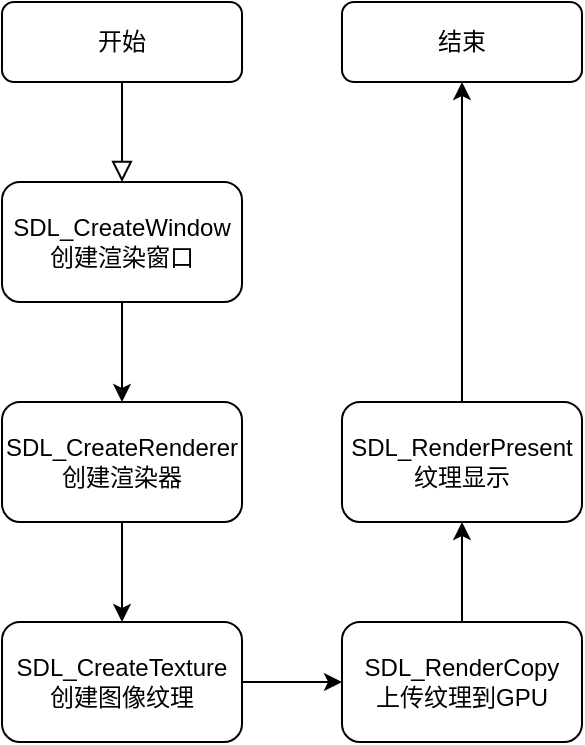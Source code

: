 <mxfile version="24.7.16">
  <diagram id="C5RBs43oDa-KdzZeNtuy" name="Page-1">
    <mxGraphModel dx="1674" dy="772" grid="1" gridSize="10" guides="1" tooltips="1" connect="1" arrows="1" fold="1" page="1" pageScale="1" pageWidth="827" pageHeight="1169" math="0" shadow="0">
      <root>
        <mxCell id="WIyWlLk6GJQsqaUBKTNV-0" />
        <mxCell id="WIyWlLk6GJQsqaUBKTNV-1" parent="WIyWlLk6GJQsqaUBKTNV-0" />
        <mxCell id="WIyWlLk6GJQsqaUBKTNV-2" value="" style="rounded=0;html=1;jettySize=auto;orthogonalLoop=1;fontSize=11;endArrow=block;endFill=0;endSize=8;strokeWidth=1;shadow=0;labelBackgroundColor=none;edgeStyle=orthogonalEdgeStyle;" parent="WIyWlLk6GJQsqaUBKTNV-1" source="WIyWlLk6GJQsqaUBKTNV-3" edge="1">
          <mxGeometry relative="1" as="geometry">
            <mxPoint x="220" y="170" as="targetPoint" />
          </mxGeometry>
        </mxCell>
        <mxCell id="WIyWlLk6GJQsqaUBKTNV-3" value="开始" style="rounded=1;whiteSpace=wrap;html=1;fontSize=12;glass=0;strokeWidth=1;shadow=0;" parent="WIyWlLk6GJQsqaUBKTNV-1" vertex="1">
          <mxGeometry x="160" y="80" width="120" height="40" as="geometry" />
        </mxCell>
        <mxCell id="ae4i1iFOlFG86LPxBRNX-2" value="" style="edgeStyle=orthogonalEdgeStyle;rounded=0;orthogonalLoop=1;jettySize=auto;html=1;" edge="1" parent="WIyWlLk6GJQsqaUBKTNV-1" source="ae4i1iFOlFG86LPxBRNX-0" target="ae4i1iFOlFG86LPxBRNX-1">
          <mxGeometry relative="1" as="geometry" />
        </mxCell>
        <mxCell id="ae4i1iFOlFG86LPxBRNX-0" value="SDL_CreateWindow&lt;div&gt;创建渲染窗口&lt;/div&gt;" style="rounded=1;whiteSpace=wrap;html=1;" vertex="1" parent="WIyWlLk6GJQsqaUBKTNV-1">
          <mxGeometry x="160" y="170" width="120" height="60" as="geometry" />
        </mxCell>
        <mxCell id="ae4i1iFOlFG86LPxBRNX-4" value="" style="edgeStyle=orthogonalEdgeStyle;rounded=0;orthogonalLoop=1;jettySize=auto;html=1;" edge="1" parent="WIyWlLk6GJQsqaUBKTNV-1" source="ae4i1iFOlFG86LPxBRNX-1" target="ae4i1iFOlFG86LPxBRNX-3">
          <mxGeometry relative="1" as="geometry" />
        </mxCell>
        <mxCell id="ae4i1iFOlFG86LPxBRNX-1" value="SDL_CreateRenderer&lt;div&gt;创建渲染器&lt;/div&gt;" style="whiteSpace=wrap;html=1;rounded=1;" vertex="1" parent="WIyWlLk6GJQsqaUBKTNV-1">
          <mxGeometry x="160" y="280" width="120" height="60" as="geometry" />
        </mxCell>
        <mxCell id="ae4i1iFOlFG86LPxBRNX-6" value="" style="edgeStyle=orthogonalEdgeStyle;rounded=0;orthogonalLoop=1;jettySize=auto;html=1;" edge="1" parent="WIyWlLk6GJQsqaUBKTNV-1" source="ae4i1iFOlFG86LPxBRNX-3" target="ae4i1iFOlFG86LPxBRNX-5">
          <mxGeometry relative="1" as="geometry" />
        </mxCell>
        <mxCell id="ae4i1iFOlFG86LPxBRNX-3" value="SDL_CreateTexture&lt;div&gt;创建图像纹理&lt;/div&gt;" style="whiteSpace=wrap;html=1;rounded=1;" vertex="1" parent="WIyWlLk6GJQsqaUBKTNV-1">
          <mxGeometry x="160" y="390" width="120" height="60" as="geometry" />
        </mxCell>
        <mxCell id="ae4i1iFOlFG86LPxBRNX-8" value="" style="edgeStyle=orthogonalEdgeStyle;rounded=0;orthogonalLoop=1;jettySize=auto;html=1;" edge="1" parent="WIyWlLk6GJQsqaUBKTNV-1" source="ae4i1iFOlFG86LPxBRNX-5" target="ae4i1iFOlFG86LPxBRNX-7">
          <mxGeometry relative="1" as="geometry" />
        </mxCell>
        <mxCell id="ae4i1iFOlFG86LPxBRNX-5" value="SDL_RenderCopy&lt;div&gt;上传纹理到GPU&lt;/div&gt;" style="whiteSpace=wrap;html=1;rounded=1;" vertex="1" parent="WIyWlLk6GJQsqaUBKTNV-1">
          <mxGeometry x="330" y="390" width="120" height="60" as="geometry" />
        </mxCell>
        <mxCell id="ae4i1iFOlFG86LPxBRNX-12" value="" style="edgeStyle=orthogonalEdgeStyle;rounded=0;orthogonalLoop=1;jettySize=auto;html=1;" edge="1" parent="WIyWlLk6GJQsqaUBKTNV-1" source="ae4i1iFOlFG86LPxBRNX-7" target="ae4i1iFOlFG86LPxBRNX-11">
          <mxGeometry relative="1" as="geometry" />
        </mxCell>
        <mxCell id="ae4i1iFOlFG86LPxBRNX-7" value="SDL_RenderPresent&lt;div&gt;纹理显示&lt;/div&gt;" style="whiteSpace=wrap;html=1;rounded=1;" vertex="1" parent="WIyWlLk6GJQsqaUBKTNV-1">
          <mxGeometry x="330" y="280" width="120" height="60" as="geometry" />
        </mxCell>
        <mxCell id="ae4i1iFOlFG86LPxBRNX-11" value="结束" style="whiteSpace=wrap;html=1;rounded=1;" vertex="1" parent="WIyWlLk6GJQsqaUBKTNV-1">
          <mxGeometry x="330" y="80" width="120" height="40" as="geometry" />
        </mxCell>
      </root>
    </mxGraphModel>
  </diagram>
</mxfile>
